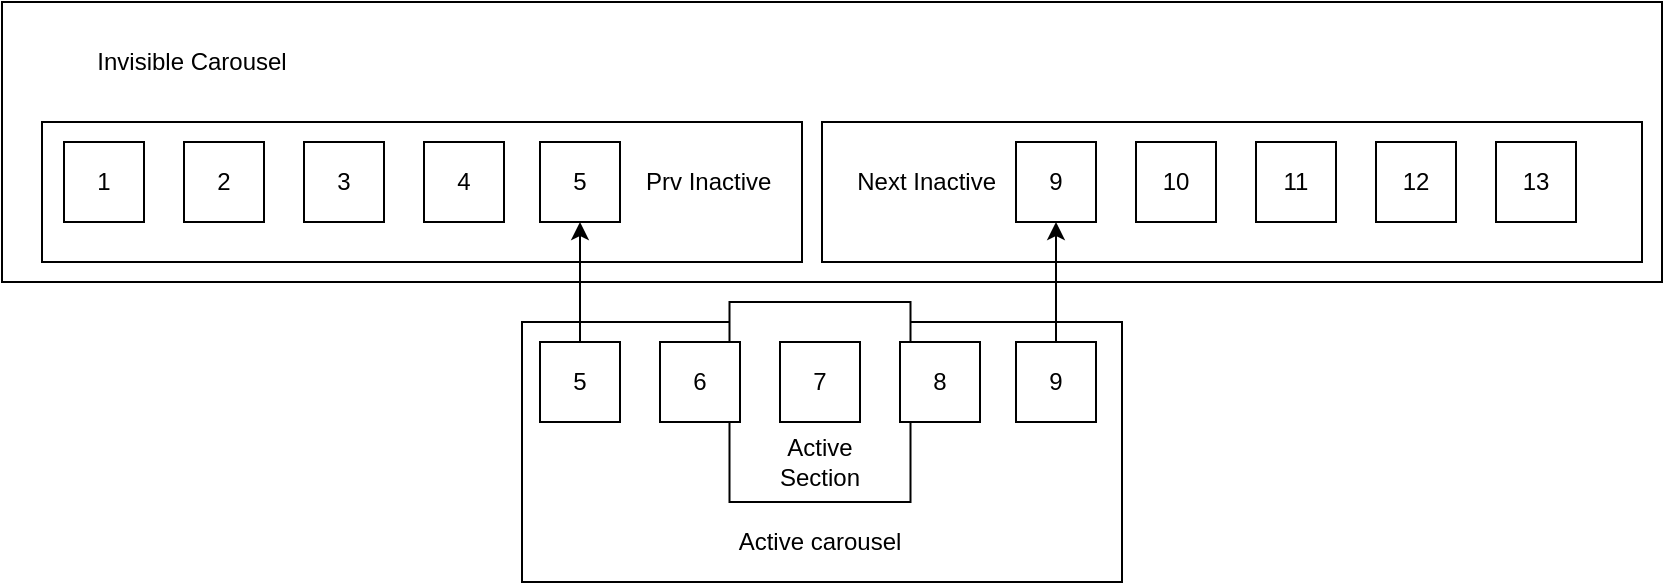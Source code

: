 <mxfile version="13.6.2" type="github">
  <diagram id="AQWJKWnMYgotVxzfW0Ci" name="Page-1">
    <mxGraphModel dx="983" dy="531" grid="1" gridSize="10" guides="1" tooltips="1" connect="1" arrows="1" fold="1" page="1" pageScale="1" pageWidth="850" pageHeight="1100" math="0" shadow="0">
      <root>
        <mxCell id="0" />
        <mxCell id="1" parent="0" />
        <mxCell id="z9h_JMUYrPbDvNMQzw3J-34" value="" style="rounded=0;whiteSpace=wrap;html=1;" vertex="1" parent="1">
          <mxGeometry x="10" y="50" width="830" height="140" as="geometry" />
        </mxCell>
        <mxCell id="z9h_JMUYrPbDvNMQzw3J-18" value="" style="rounded=0;whiteSpace=wrap;html=1;" vertex="1" parent="1">
          <mxGeometry x="270" y="210" width="300" height="130" as="geometry" />
        </mxCell>
        <mxCell id="z9h_JMUYrPbDvNMQzw3J-28" value="" style="rounded=0;whiteSpace=wrap;html=1;" vertex="1" parent="1">
          <mxGeometry x="373.75" y="200" width="90.5" height="100" as="geometry" />
        </mxCell>
        <mxCell id="z9h_JMUYrPbDvNMQzw3J-23" value="" style="rounded=0;whiteSpace=wrap;html=1;" vertex="1" parent="1">
          <mxGeometry x="420" y="110" width="410" height="70" as="geometry" />
        </mxCell>
        <mxCell id="z9h_JMUYrPbDvNMQzw3J-21" value="" style="rounded=0;whiteSpace=wrap;html=1;" vertex="1" parent="1">
          <mxGeometry x="30" y="110" width="380" height="70" as="geometry" />
        </mxCell>
        <mxCell id="z9h_JMUYrPbDvNMQzw3J-2" value="1" style="whiteSpace=wrap;html=1;aspect=fixed;" vertex="1" parent="1">
          <mxGeometry x="41" y="120" width="40" height="40" as="geometry" />
        </mxCell>
        <mxCell id="z9h_JMUYrPbDvNMQzw3J-3" value="2" style="whiteSpace=wrap;html=1;aspect=fixed;" vertex="1" parent="1">
          <mxGeometry x="101" y="120" width="40" height="40" as="geometry" />
        </mxCell>
        <mxCell id="z9h_JMUYrPbDvNMQzw3J-4" value="3" style="whiteSpace=wrap;html=1;aspect=fixed;" vertex="1" parent="1">
          <mxGeometry x="161" y="120" width="40" height="40" as="geometry" />
        </mxCell>
        <mxCell id="z9h_JMUYrPbDvNMQzw3J-5" value="4" style="whiteSpace=wrap;html=1;aspect=fixed;" vertex="1" parent="1">
          <mxGeometry x="221" y="120" width="40" height="40" as="geometry" />
        </mxCell>
        <mxCell id="z9h_JMUYrPbDvNMQzw3J-6" value="5" style="whiteSpace=wrap;html=1;aspect=fixed;" vertex="1" parent="1">
          <mxGeometry x="279" y="120" width="40" height="40" as="geometry" />
        </mxCell>
        <mxCell id="z9h_JMUYrPbDvNMQzw3J-25" style="edgeStyle=orthogonalEdgeStyle;rounded=0;orthogonalLoop=1;jettySize=auto;html=1;exitX=0.5;exitY=0;exitDx=0;exitDy=0;entryX=0.5;entryY=1;entryDx=0;entryDy=0;" edge="1" parent="1" source="z9h_JMUYrPbDvNMQzw3J-8" target="z9h_JMUYrPbDvNMQzw3J-6">
          <mxGeometry relative="1" as="geometry" />
        </mxCell>
        <mxCell id="z9h_JMUYrPbDvNMQzw3J-8" value="5" style="whiteSpace=wrap;html=1;aspect=fixed;" vertex="1" parent="1">
          <mxGeometry x="279" y="220" width="40" height="40" as="geometry" />
        </mxCell>
        <mxCell id="z9h_JMUYrPbDvNMQzw3J-9" value="6" style="whiteSpace=wrap;html=1;aspect=fixed;" vertex="1" parent="1">
          <mxGeometry x="339" y="220" width="40" height="40" as="geometry" />
        </mxCell>
        <mxCell id="z9h_JMUYrPbDvNMQzw3J-10" value="7" style="whiteSpace=wrap;html=1;aspect=fixed;" vertex="1" parent="1">
          <mxGeometry x="399" y="220" width="40" height="40" as="geometry" />
        </mxCell>
        <mxCell id="z9h_JMUYrPbDvNMQzw3J-11" value="8" style="whiteSpace=wrap;html=1;aspect=fixed;" vertex="1" parent="1">
          <mxGeometry x="459" y="220" width="40" height="40" as="geometry" />
        </mxCell>
        <mxCell id="z9h_JMUYrPbDvNMQzw3J-26" style="edgeStyle=orthogonalEdgeStyle;rounded=0;orthogonalLoop=1;jettySize=auto;html=1;exitX=0.5;exitY=0;exitDx=0;exitDy=0;entryX=0.5;entryY=1;entryDx=0;entryDy=0;" edge="1" parent="1" source="z9h_JMUYrPbDvNMQzw3J-12" target="z9h_JMUYrPbDvNMQzw3J-17">
          <mxGeometry relative="1" as="geometry" />
        </mxCell>
        <mxCell id="z9h_JMUYrPbDvNMQzw3J-12" value="9" style="whiteSpace=wrap;html=1;aspect=fixed;" vertex="1" parent="1">
          <mxGeometry x="517" y="220" width="40" height="40" as="geometry" />
        </mxCell>
        <mxCell id="z9h_JMUYrPbDvNMQzw3J-13" value="10" style="whiteSpace=wrap;html=1;aspect=fixed;" vertex="1" parent="1">
          <mxGeometry x="577" y="120" width="40" height="40" as="geometry" />
        </mxCell>
        <mxCell id="z9h_JMUYrPbDvNMQzw3J-14" value="11" style="whiteSpace=wrap;html=1;aspect=fixed;" vertex="1" parent="1">
          <mxGeometry x="637" y="120" width="40" height="40" as="geometry" />
        </mxCell>
        <mxCell id="z9h_JMUYrPbDvNMQzw3J-15" value="12" style="whiteSpace=wrap;html=1;aspect=fixed;" vertex="1" parent="1">
          <mxGeometry x="697" y="120" width="40" height="40" as="geometry" />
        </mxCell>
        <mxCell id="z9h_JMUYrPbDvNMQzw3J-16" value="13" style="whiteSpace=wrap;html=1;aspect=fixed;" vertex="1" parent="1">
          <mxGeometry x="757" y="120" width="40" height="40" as="geometry" />
        </mxCell>
        <mxCell id="z9h_JMUYrPbDvNMQzw3J-17" value="9" style="whiteSpace=wrap;html=1;aspect=fixed;" vertex="1" parent="1">
          <mxGeometry x="517" y="120" width="40" height="40" as="geometry" />
        </mxCell>
        <mxCell id="z9h_JMUYrPbDvNMQzw3J-20" value="Active carousel" style="text;html=1;strokeColor=none;fillColor=none;align=center;verticalAlign=middle;whiteSpace=wrap;rounded=0;" vertex="1" parent="1">
          <mxGeometry x="324" y="300" width="190" height="40" as="geometry" />
        </mxCell>
        <mxCell id="z9h_JMUYrPbDvNMQzw3J-22" value="Prv Inactive&amp;nbsp;" style="text;html=1;strokeColor=none;fillColor=none;align=center;verticalAlign=middle;whiteSpace=wrap;rounded=0;" vertex="1" parent="1">
          <mxGeometry x="320" y="120" width="90" height="40" as="geometry" />
        </mxCell>
        <mxCell id="z9h_JMUYrPbDvNMQzw3J-24" value="Next Inactive&amp;nbsp;" style="text;html=1;strokeColor=none;fillColor=none;align=center;verticalAlign=middle;whiteSpace=wrap;rounded=0;" vertex="1" parent="1">
          <mxGeometry x="429" y="120" width="90" height="40" as="geometry" />
        </mxCell>
        <mxCell id="z9h_JMUYrPbDvNMQzw3J-32" value="Active Section" style="text;html=1;strokeColor=none;fillColor=none;align=center;verticalAlign=middle;whiteSpace=wrap;rounded=0;" vertex="1" parent="1">
          <mxGeometry x="399" y="270" width="40" height="20" as="geometry" />
        </mxCell>
        <mxCell id="z9h_JMUYrPbDvNMQzw3J-35" value="Invisible Carousel" style="text;html=1;strokeColor=none;fillColor=none;align=center;verticalAlign=middle;whiteSpace=wrap;rounded=0;" vertex="1" parent="1">
          <mxGeometry x="30" y="70" width="150" height="20" as="geometry" />
        </mxCell>
      </root>
    </mxGraphModel>
  </diagram>
</mxfile>
